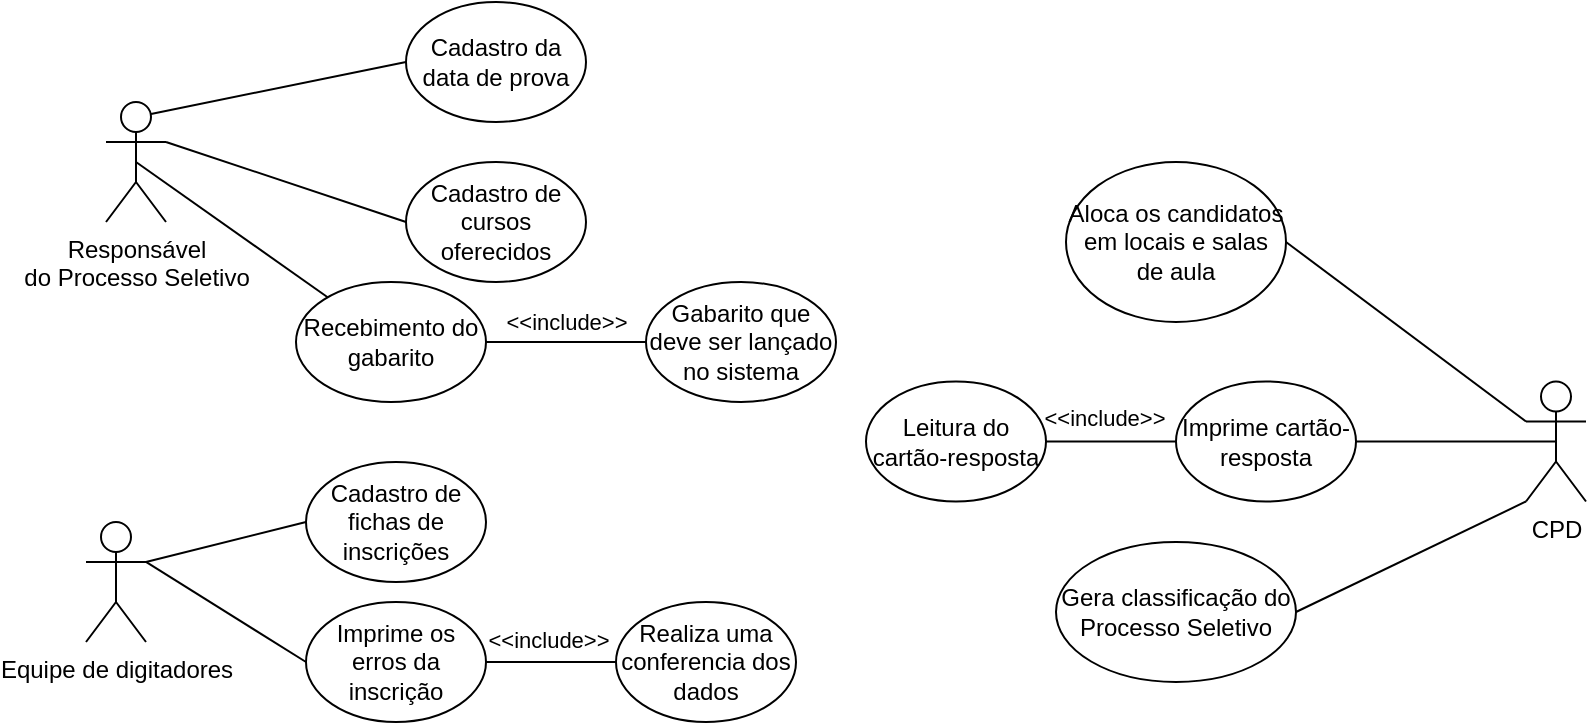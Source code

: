 <mxfile version="13.10.6" type="github">
  <diagram id="AmF95eOuUOl-odB8TZgS" name="Base">
    <mxGraphModel dx="1936" dy="1233" grid="1" gridSize="10" guides="1" tooltips="1" connect="1" arrows="1" fold="1" page="1" pageScale="1" pageWidth="1169" pageHeight="827" math="0" shadow="0">
      <root>
        <mxCell id="BsyN5uTjvxiYQo5_l33H-0" />
        <mxCell id="BsyN5uTjvxiYQo5_l33H-1" parent="BsyN5uTjvxiYQo5_l33H-0" />
        <mxCell id="pBJmVVVJRQS4sJVsDnPl-22" style="edgeStyle=none;rounded=0;orthogonalLoop=1;jettySize=auto;html=1;exitX=0.5;exitY=0.5;exitDx=0;exitDy=0;exitPerimeter=0;endArrow=none;endFill=0;" parent="BsyN5uTjvxiYQo5_l33H-1" source="pBJmVVVJRQS4sJVsDnPl-0" target="pBJmVVVJRQS4sJVsDnPl-20" edge="1">
          <mxGeometry relative="1" as="geometry" />
        </mxCell>
        <mxCell id="pBJmVVVJRQS4sJVsDnPl-0" value="&lt;div&gt;Responsável&lt;/div&gt;&lt;div&gt;do Processo Seletivo&lt;br&gt;&lt;/div&gt;" style="shape=umlActor;verticalLabelPosition=bottom;verticalAlign=top;html=1;outlineConnect=0;" parent="BsyN5uTjvxiYQo5_l33H-1" vertex="1">
          <mxGeometry x="50" y="20" width="30" height="60" as="geometry" />
        </mxCell>
        <mxCell id="pBJmVVVJRQS4sJVsDnPl-1" value="Cadastro da data de prova" style="ellipse;whiteSpace=wrap;html=1;" parent="BsyN5uTjvxiYQo5_l33H-1" vertex="1">
          <mxGeometry x="200" y="-30" width="90" height="60" as="geometry" />
        </mxCell>
        <mxCell id="pBJmVVVJRQS4sJVsDnPl-2" value="Cadastro de cursos oferecidos" style="ellipse;whiteSpace=wrap;html=1;" parent="BsyN5uTjvxiYQo5_l33H-1" vertex="1">
          <mxGeometry x="200" y="50" width="90" height="60" as="geometry" />
        </mxCell>
        <mxCell id="pBJmVVVJRQS4sJVsDnPl-3" value="&lt;div&gt;Equipe de digitadores&lt;/div&gt;" style="shape=umlActor;verticalLabelPosition=bottom;verticalAlign=top;html=1;outlineConnect=0;" parent="BsyN5uTjvxiYQo5_l33H-1" vertex="1">
          <mxGeometry x="40" y="230" width="30" height="60" as="geometry" />
        </mxCell>
        <mxCell id="pBJmVVVJRQS4sJVsDnPl-4" value="Cadastro de fichas de inscrições" style="ellipse;whiteSpace=wrap;html=1;" parent="BsyN5uTjvxiYQo5_l33H-1" vertex="1">
          <mxGeometry x="150" y="200" width="90" height="60" as="geometry" />
        </mxCell>
        <mxCell id="pBJmVVVJRQS4sJVsDnPl-6" value="" style="endArrow=none;html=1;exitX=0.75;exitY=0.1;exitDx=0;exitDy=0;exitPerimeter=0;entryX=0;entryY=0.5;entryDx=0;entryDy=0;" parent="BsyN5uTjvxiYQo5_l33H-1" source="pBJmVVVJRQS4sJVsDnPl-0" target="pBJmVVVJRQS4sJVsDnPl-1" edge="1">
          <mxGeometry width="50" height="50" relative="1" as="geometry">
            <mxPoint x="280" y="170" as="sourcePoint" />
            <mxPoint x="330" y="120" as="targetPoint" />
          </mxGeometry>
        </mxCell>
        <mxCell id="pBJmVVVJRQS4sJVsDnPl-7" value="" style="endArrow=none;html=1;exitX=1;exitY=0.333;exitDx=0;exitDy=0;exitPerimeter=0;entryX=0;entryY=0.5;entryDx=0;entryDy=0;" parent="BsyN5uTjvxiYQo5_l33H-1" source="pBJmVVVJRQS4sJVsDnPl-0" target="pBJmVVVJRQS4sJVsDnPl-2" edge="1">
          <mxGeometry width="50" height="50" relative="1" as="geometry">
            <mxPoint x="280" y="170" as="sourcePoint" />
            <mxPoint x="330" y="120" as="targetPoint" />
          </mxGeometry>
        </mxCell>
        <mxCell id="pBJmVVVJRQS4sJVsDnPl-8" value="" style="endArrow=none;html=1;exitX=1;exitY=0.333;exitDx=0;exitDy=0;exitPerimeter=0;entryX=0;entryY=0.5;entryDx=0;entryDy=0;" parent="BsyN5uTjvxiYQo5_l33H-1" source="pBJmVVVJRQS4sJVsDnPl-3" target="pBJmVVVJRQS4sJVsDnPl-4" edge="1">
          <mxGeometry width="50" height="50" relative="1" as="geometry">
            <mxPoint x="280" y="230" as="sourcePoint" />
            <mxPoint x="330" y="180" as="targetPoint" />
          </mxGeometry>
        </mxCell>
        <mxCell id="pBJmVVVJRQS4sJVsDnPl-14" style="rounded=0;orthogonalLoop=1;jettySize=auto;html=1;exitX=1;exitY=0.5;exitDx=0;exitDy=0;entryX=0;entryY=0.5;entryDx=0;entryDy=0;endArrow=none;endFill=0;" parent="BsyN5uTjvxiYQo5_l33H-1" source="pBJmVVVJRQS4sJVsDnPl-9" target="pBJmVVVJRQS4sJVsDnPl-13" edge="1">
          <mxGeometry relative="1" as="geometry" />
        </mxCell>
        <mxCell id="pBJmVVVJRQS4sJVsDnPl-9" value="Imprime os erros da inscrição" style="ellipse;whiteSpace=wrap;html=1;" parent="BsyN5uTjvxiYQo5_l33H-1" vertex="1">
          <mxGeometry x="150" y="270" width="90" height="60" as="geometry" />
        </mxCell>
        <mxCell id="pBJmVVVJRQS4sJVsDnPl-11" value="" style="endArrow=none;html=1;exitX=1;exitY=0.333;exitDx=0;exitDy=0;exitPerimeter=0;entryX=0;entryY=0.5;entryDx=0;entryDy=0;" parent="BsyN5uTjvxiYQo5_l33H-1" source="pBJmVVVJRQS4sJVsDnPl-3" target="pBJmVVVJRQS4sJVsDnPl-9" edge="1">
          <mxGeometry width="50" height="50" relative="1" as="geometry">
            <mxPoint x="280" y="230" as="sourcePoint" />
            <mxPoint x="330" y="180" as="targetPoint" />
          </mxGeometry>
        </mxCell>
        <mxCell id="pBJmVVVJRQS4sJVsDnPl-24" style="edgeStyle=none;rounded=0;orthogonalLoop=1;jettySize=auto;html=1;exitX=0;exitY=1;exitDx=0;exitDy=0;exitPerimeter=0;entryX=1;entryY=0.5;entryDx=0;entryDy=0;endArrow=none;endFill=0;" parent="BsyN5uTjvxiYQo5_l33H-1" source="pBJmVVVJRQS4sJVsDnPl-12" target="pBJmVVVJRQS4sJVsDnPl-23" edge="1">
          <mxGeometry relative="1" as="geometry">
            <mxPoint x="632.426" y="290.001" as="targetPoint" />
          </mxGeometry>
        </mxCell>
        <mxCell id="pBJmVVVJRQS4sJVsDnPl-12" value="&lt;div&gt;CPD&lt;/div&gt;" style="shape=umlActor;verticalLabelPosition=bottom;verticalAlign=top;html=1;outlineConnect=0;" parent="BsyN5uTjvxiYQo5_l33H-1" vertex="1">
          <mxGeometry x="760" y="159.75" width="30" height="60" as="geometry" />
        </mxCell>
        <mxCell id="pBJmVVVJRQS4sJVsDnPl-13" value="Realiza uma conferencia dos dados" style="ellipse;whiteSpace=wrap;html=1;" parent="BsyN5uTjvxiYQo5_l33H-1" vertex="1">
          <mxGeometry x="305" y="270" width="90" height="60" as="geometry" />
        </mxCell>
        <mxCell id="Jlk9EAa8DoOELK4E6xyT-0" style="edgeStyle=none;rounded=0;orthogonalLoop=1;jettySize=auto;html=1;exitX=0;exitY=0.5;exitDx=0;exitDy=0;entryX=1;entryY=0.5;entryDx=0;entryDy=0;endArrow=none;endFill=0;" edge="1" parent="BsyN5uTjvxiYQo5_l33H-1" source="pBJmVVVJRQS4sJVsDnPl-16" target="pBJmVVVJRQS4sJVsDnPl-29">
          <mxGeometry relative="1" as="geometry" />
        </mxCell>
        <mxCell id="Jlk9EAa8DoOELK4E6xyT-4" value="&lt;div&gt;&amp;lt;&amp;lt;include&amp;gt;&amp;gt;&lt;/div&gt;" style="edgeLabel;html=1;align=center;verticalAlign=middle;resizable=0;points=[];" vertex="1" connectable="0" parent="Jlk9EAa8DoOELK4E6xyT-0">
          <mxGeometry x="-0.469" y="2" relative="1" as="geometry">
            <mxPoint x="-18.52" y="-14.37" as="offset" />
          </mxGeometry>
        </mxCell>
        <mxCell id="pBJmVVVJRQS4sJVsDnPl-16" value="Imprime cartão-resposta" style="ellipse;whiteSpace=wrap;html=1;" parent="BsyN5uTjvxiYQo5_l33H-1" vertex="1">
          <mxGeometry x="585" y="159.75" width="90" height="60" as="geometry" />
        </mxCell>
        <mxCell id="pBJmVVVJRQS4sJVsDnPl-17" value="Aloca os candidatos em locais e salas de aula" style="ellipse;whiteSpace=wrap;html=1;" parent="BsyN5uTjvxiYQo5_l33H-1" vertex="1">
          <mxGeometry x="530" y="50" width="110" height="80" as="geometry" />
        </mxCell>
        <mxCell id="pBJmVVVJRQS4sJVsDnPl-18" value="" style="endArrow=none;html=1;entryX=1;entryY=0.5;entryDx=0;entryDy=0;exitX=0;exitY=0.333;exitDx=0;exitDy=0;exitPerimeter=0;" parent="BsyN5uTjvxiYQo5_l33H-1" source="pBJmVVVJRQS4sJVsDnPl-12" target="pBJmVVVJRQS4sJVsDnPl-17" edge="1">
          <mxGeometry width="50" height="50" relative="1" as="geometry">
            <mxPoint x="470" y="239.75" as="sourcePoint" />
            <mxPoint x="640" y="129.75" as="targetPoint" />
          </mxGeometry>
        </mxCell>
        <mxCell id="pBJmVVVJRQS4sJVsDnPl-19" value="" style="endArrow=none;html=1;exitX=1;exitY=0.5;exitDx=0;exitDy=0;entryX=0.5;entryY=0.5;entryDx=0;entryDy=0;entryPerimeter=0;" parent="BsyN5uTjvxiYQo5_l33H-1" source="pBJmVVVJRQS4sJVsDnPl-16" target="pBJmVVVJRQS4sJVsDnPl-12" edge="1">
          <mxGeometry width="50" height="50" relative="1" as="geometry">
            <mxPoint x="630" y="219.75" as="sourcePoint" />
            <mxPoint x="520" y="189.75" as="targetPoint" />
          </mxGeometry>
        </mxCell>
        <mxCell id="pBJmVVVJRQS4sJVsDnPl-26" style="edgeStyle=none;rounded=0;orthogonalLoop=1;jettySize=auto;html=1;exitX=1;exitY=0.5;exitDx=0;exitDy=0;entryX=0;entryY=0.5;entryDx=0;entryDy=0;endArrow=none;endFill=0;" parent="BsyN5uTjvxiYQo5_l33H-1" source="pBJmVVVJRQS4sJVsDnPl-20" target="pBJmVVVJRQS4sJVsDnPl-25" edge="1">
          <mxGeometry relative="1" as="geometry" />
        </mxCell>
        <mxCell id="pBJmVVVJRQS4sJVsDnPl-27" value="&amp;lt;&amp;lt;include&amp;gt;&amp;gt;" style="edgeLabel;html=1;align=center;verticalAlign=middle;resizable=0;points=[];" parent="pBJmVVVJRQS4sJVsDnPl-26" vertex="1" connectable="0">
          <mxGeometry x="-0.25" y="-1" relative="1" as="geometry">
            <mxPoint x="10" y="-11" as="offset" />
          </mxGeometry>
        </mxCell>
        <mxCell id="pBJmVVVJRQS4sJVsDnPl-20" value="Recebimento do gabarito" style="ellipse;whiteSpace=wrap;html=1;" parent="BsyN5uTjvxiYQo5_l33H-1" vertex="1">
          <mxGeometry x="145" y="110" width="95" height="60" as="geometry" />
        </mxCell>
        <mxCell id="pBJmVVVJRQS4sJVsDnPl-23" value="&lt;div&gt;Gera classificação do Processo Seletivo&lt;/div&gt;" style="ellipse;whiteSpace=wrap;html=1;" parent="BsyN5uTjvxiYQo5_l33H-1" vertex="1">
          <mxGeometry x="525" y="240" width="120" height="70" as="geometry" />
        </mxCell>
        <mxCell id="pBJmVVVJRQS4sJVsDnPl-25" value="Gabarito que deve ser lançado no sistema" style="ellipse;whiteSpace=wrap;html=1;" parent="BsyN5uTjvxiYQo5_l33H-1" vertex="1">
          <mxGeometry x="320" y="110" width="95" height="60" as="geometry" />
        </mxCell>
        <mxCell id="pBJmVVVJRQS4sJVsDnPl-28" value="&amp;lt;&amp;lt;include&amp;gt;&amp;gt;" style="edgeLabel;html=1;align=center;verticalAlign=middle;resizable=0;points=[];" parent="BsyN5uTjvxiYQo5_l33H-1" vertex="1" connectable="0">
          <mxGeometry x="270" y="150" as="geometry">
            <mxPoint x="1" y="139" as="offset" />
          </mxGeometry>
        </mxCell>
        <mxCell id="pBJmVVVJRQS4sJVsDnPl-29" value="&lt;div&gt;Leitura do cartão-resposta&lt;/div&gt;" style="ellipse;whiteSpace=wrap;html=1;" parent="BsyN5uTjvxiYQo5_l33H-1" vertex="1">
          <mxGeometry x="430" y="159.75" width="90" height="60" as="geometry" />
        </mxCell>
      </root>
    </mxGraphModel>
  </diagram>
</mxfile>
